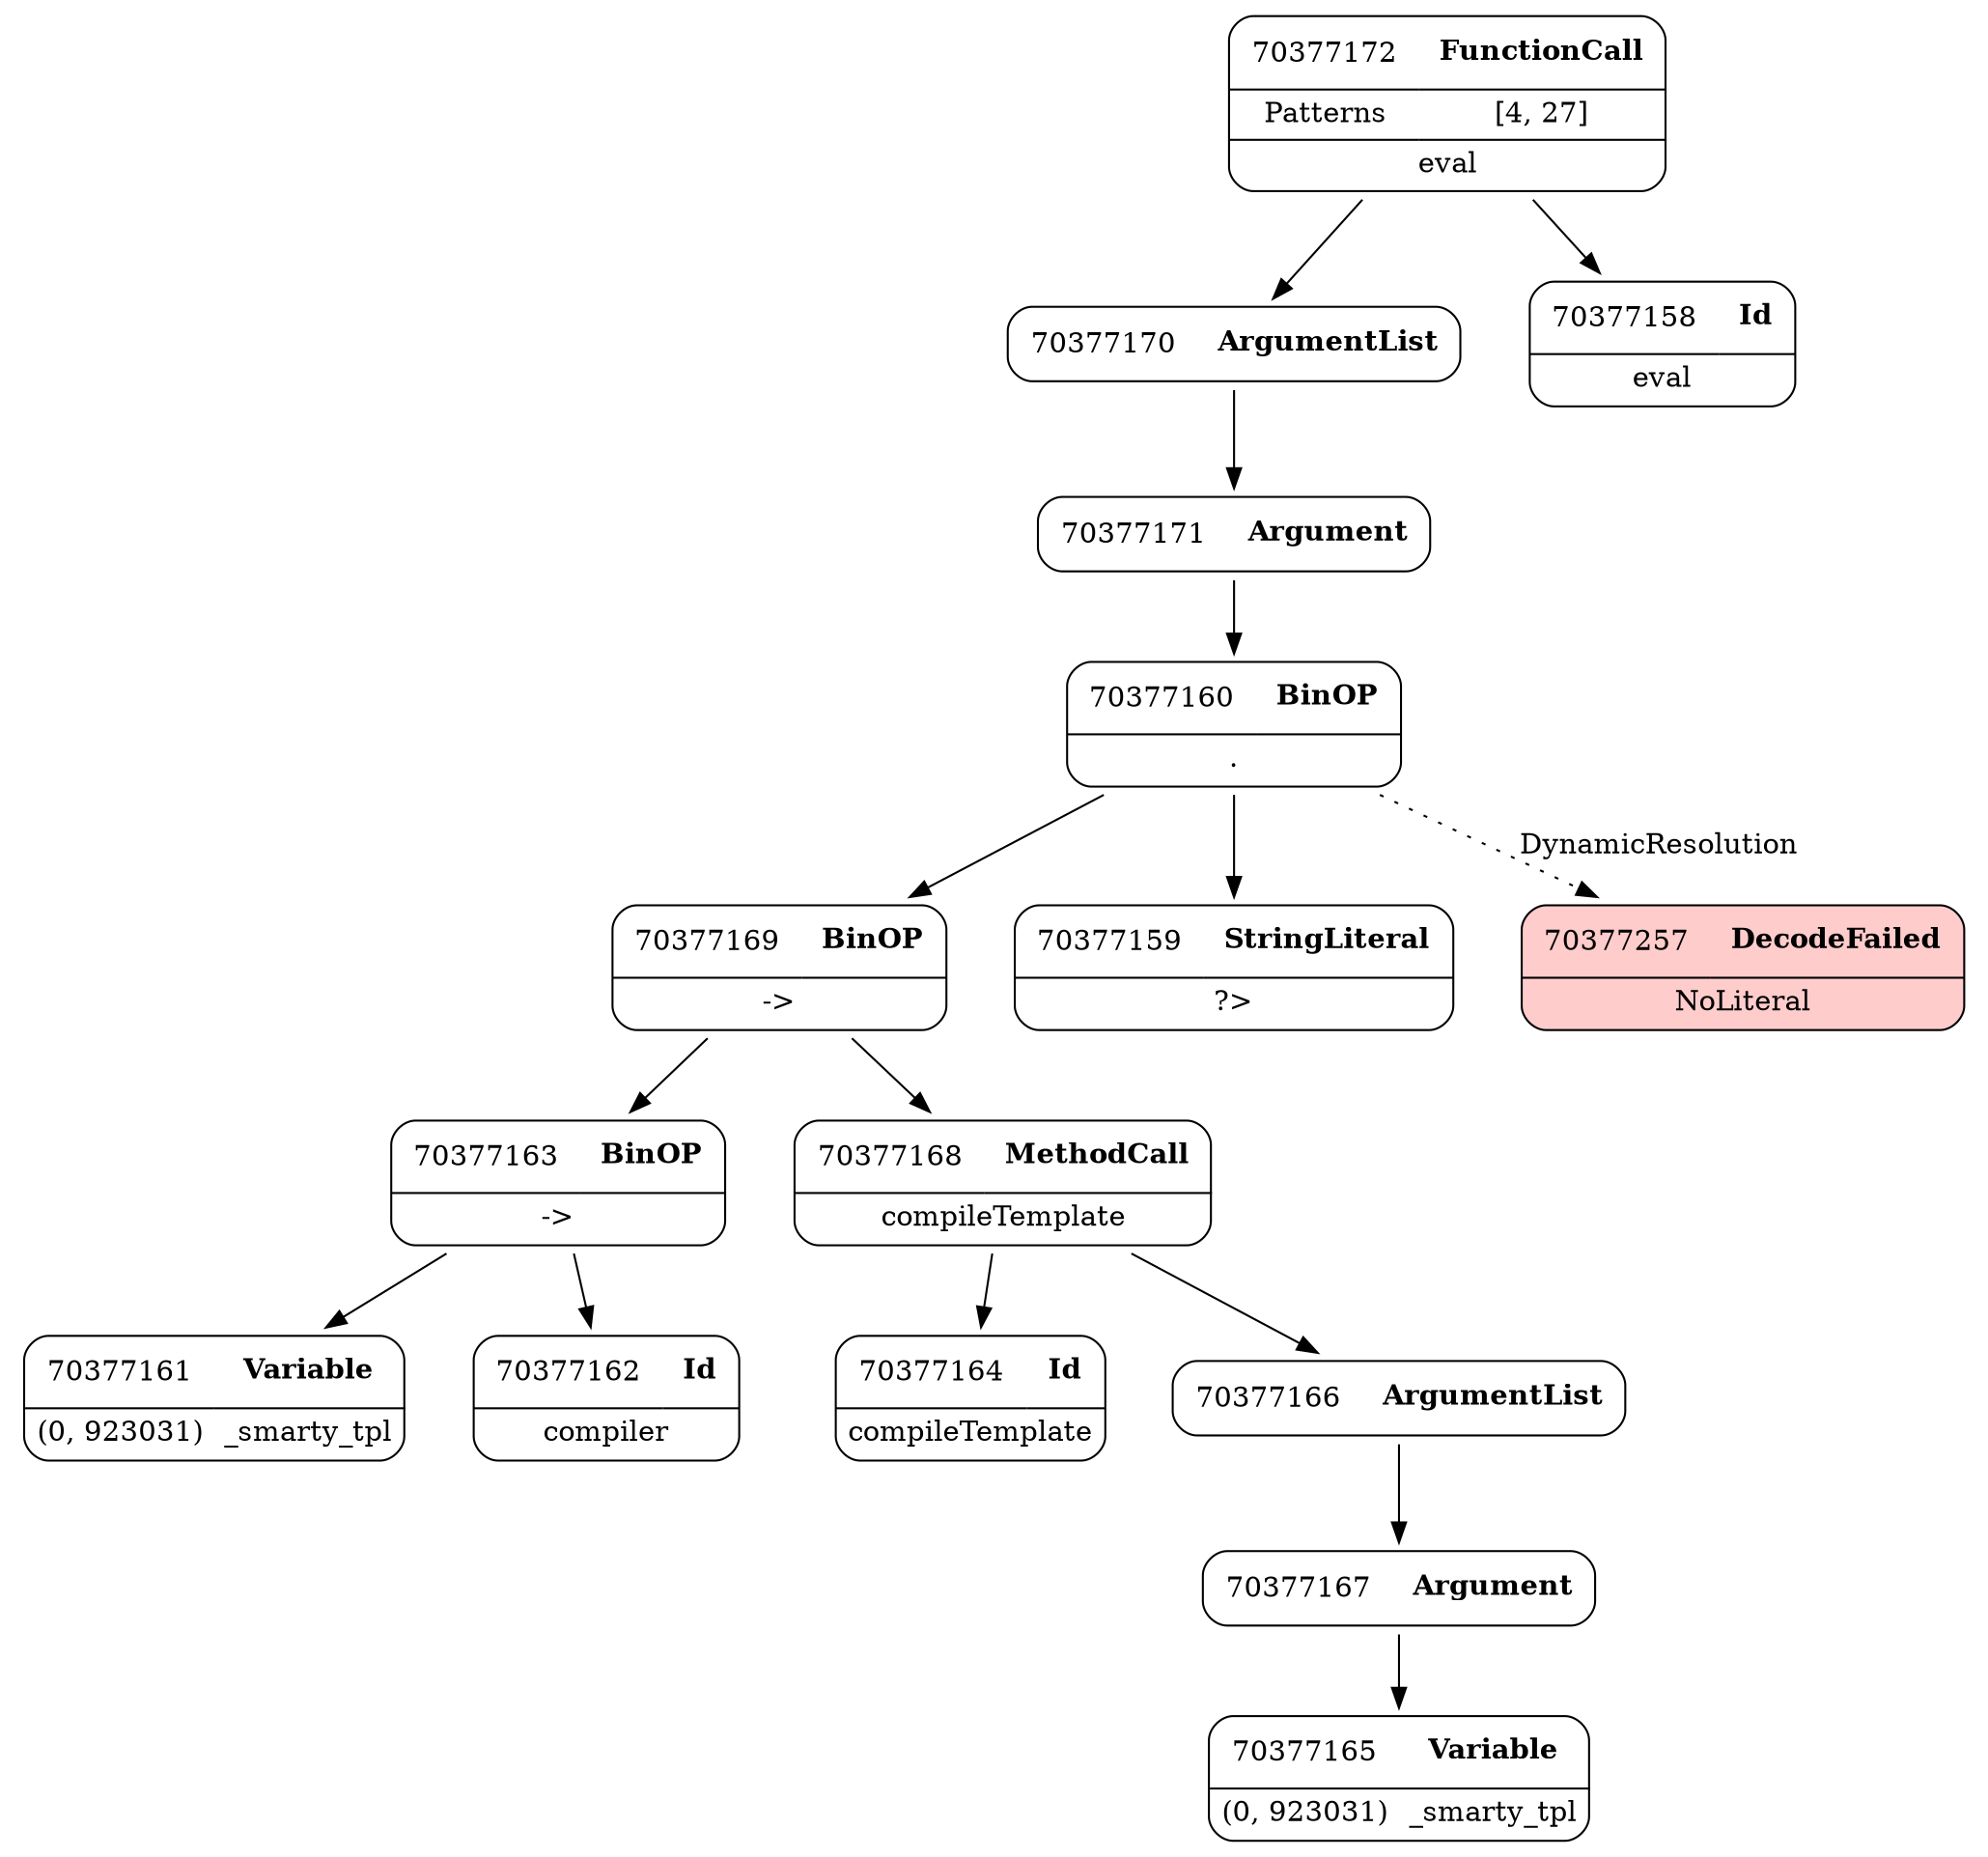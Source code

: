 digraph ast {
node [shape=none];
70377169 [label=<<TABLE border='1' cellspacing='0' cellpadding='10' style='rounded' ><TR><TD border='0'>70377169</TD><TD border='0'><B>BinOP</B></TD></TR><HR/><TR><TD border='0' cellpadding='5' colspan='2'>-&gt;</TD></TR></TABLE>>];
70377169 -> 70377163 [weight=2];
70377169 -> 70377168 [weight=2];
70377168 [label=<<TABLE border='1' cellspacing='0' cellpadding='10' style='rounded' ><TR><TD border='0'>70377168</TD><TD border='0'><B>MethodCall</B></TD></TR><HR/><TR><TD border='0' cellpadding='5' colspan='2'>compileTemplate</TD></TR></TABLE>>];
70377168 -> 70377164 [weight=2];
70377168 -> 70377166 [weight=2];
70377171 [label=<<TABLE border='1' cellspacing='0' cellpadding='10' style='rounded' ><TR><TD border='0'>70377171</TD><TD border='0'><B>Argument</B></TD></TR></TABLE>>];
70377171 -> 70377160 [weight=2];
70377170 [label=<<TABLE border='1' cellspacing='0' cellpadding='10' style='rounded' ><TR><TD border='0'>70377170</TD><TD border='0'><B>ArgumentList</B></TD></TR></TABLE>>];
70377170 -> 70377171 [weight=2];
70377172 [label=<<TABLE border='1' cellspacing='0' cellpadding='10' style='rounded' ><TR><TD border='0'>70377172</TD><TD border='0'><B>FunctionCall</B></TD></TR><HR/><TR><TD border='0' cellpadding='5'>Patterns</TD><TD border='0' cellpadding='5'>[4, 27]</TD></TR><HR/><TR><TD border='0' cellpadding='5' colspan='2'>eval</TD></TR></TABLE>>];
70377172 -> 70377158 [weight=2];
70377172 -> 70377170 [weight=2];
70377159 [label=<<TABLE border='1' cellspacing='0' cellpadding='10' style='rounded' ><TR><TD border='0'>70377159</TD><TD border='0'><B>StringLiteral</B></TD></TR><HR/><TR><TD border='0' cellpadding='5' colspan='2'>?&gt;</TD></TR></TABLE>>];
70377158 [label=<<TABLE border='1' cellspacing='0' cellpadding='10' style='rounded' ><TR><TD border='0'>70377158</TD><TD border='0'><B>Id</B></TD></TR><HR/><TR><TD border='0' cellpadding='5' colspan='2'>eval</TD></TR></TABLE>>];
70377161 [label=<<TABLE border='1' cellspacing='0' cellpadding='10' style='rounded' ><TR><TD border='0'>70377161</TD><TD border='0'><B>Variable</B></TD></TR><HR/><TR><TD border='0' cellpadding='5'>(0, 923031)</TD><TD border='0' cellpadding='5'>_smarty_tpl</TD></TR></TABLE>>];
70377257 [label=<<TABLE border='1' cellspacing='0' cellpadding='10' style='rounded' bgcolor='#FFCCCC' ><TR><TD border='0'>70377257</TD><TD border='0'><B>DecodeFailed</B></TD></TR><HR/><TR><TD border='0' cellpadding='5' colspan='2'>NoLiteral</TD></TR></TABLE>>];
70377160 [label=<<TABLE border='1' cellspacing='0' cellpadding='10' style='rounded' ><TR><TD border='0'>70377160</TD><TD border='0'><B>BinOP</B></TD></TR><HR/><TR><TD border='0' cellpadding='5' colspan='2'>.</TD></TR></TABLE>>];
70377160 -> 70377159 [weight=2];
70377160 -> 70377169 [weight=2];
70377160 -> 70377257 [style=dotted,label=DynamicResolution];
70377163 [label=<<TABLE border='1' cellspacing='0' cellpadding='10' style='rounded' ><TR><TD border='0'>70377163</TD><TD border='0'><B>BinOP</B></TD></TR><HR/><TR><TD border='0' cellpadding='5' colspan='2'>-&gt;</TD></TR></TABLE>>];
70377163 -> 70377161 [weight=2];
70377163 -> 70377162 [weight=2];
70377162 [label=<<TABLE border='1' cellspacing='0' cellpadding='10' style='rounded' ><TR><TD border='0'>70377162</TD><TD border='0'><B>Id</B></TD></TR><HR/><TR><TD border='0' cellpadding='5' colspan='2'>compiler</TD></TR></TABLE>>];
70377165 [label=<<TABLE border='1' cellspacing='0' cellpadding='10' style='rounded' ><TR><TD border='0'>70377165</TD><TD border='0'><B>Variable</B></TD></TR><HR/><TR><TD border='0' cellpadding='5'>(0, 923031)</TD><TD border='0' cellpadding='5'>_smarty_tpl</TD></TR></TABLE>>];
70377164 [label=<<TABLE border='1' cellspacing='0' cellpadding='10' style='rounded' ><TR><TD border='0'>70377164</TD><TD border='0'><B>Id</B></TD></TR><HR/><TR><TD border='0' cellpadding='5' colspan='2'>compileTemplate</TD></TR></TABLE>>];
70377167 [label=<<TABLE border='1' cellspacing='0' cellpadding='10' style='rounded' ><TR><TD border='0'>70377167</TD><TD border='0'><B>Argument</B></TD></TR></TABLE>>];
70377167 -> 70377165 [weight=2];
70377166 [label=<<TABLE border='1' cellspacing='0' cellpadding='10' style='rounded' ><TR><TD border='0'>70377166</TD><TD border='0'><B>ArgumentList</B></TD></TR></TABLE>>];
70377166 -> 70377167 [weight=2];
}
